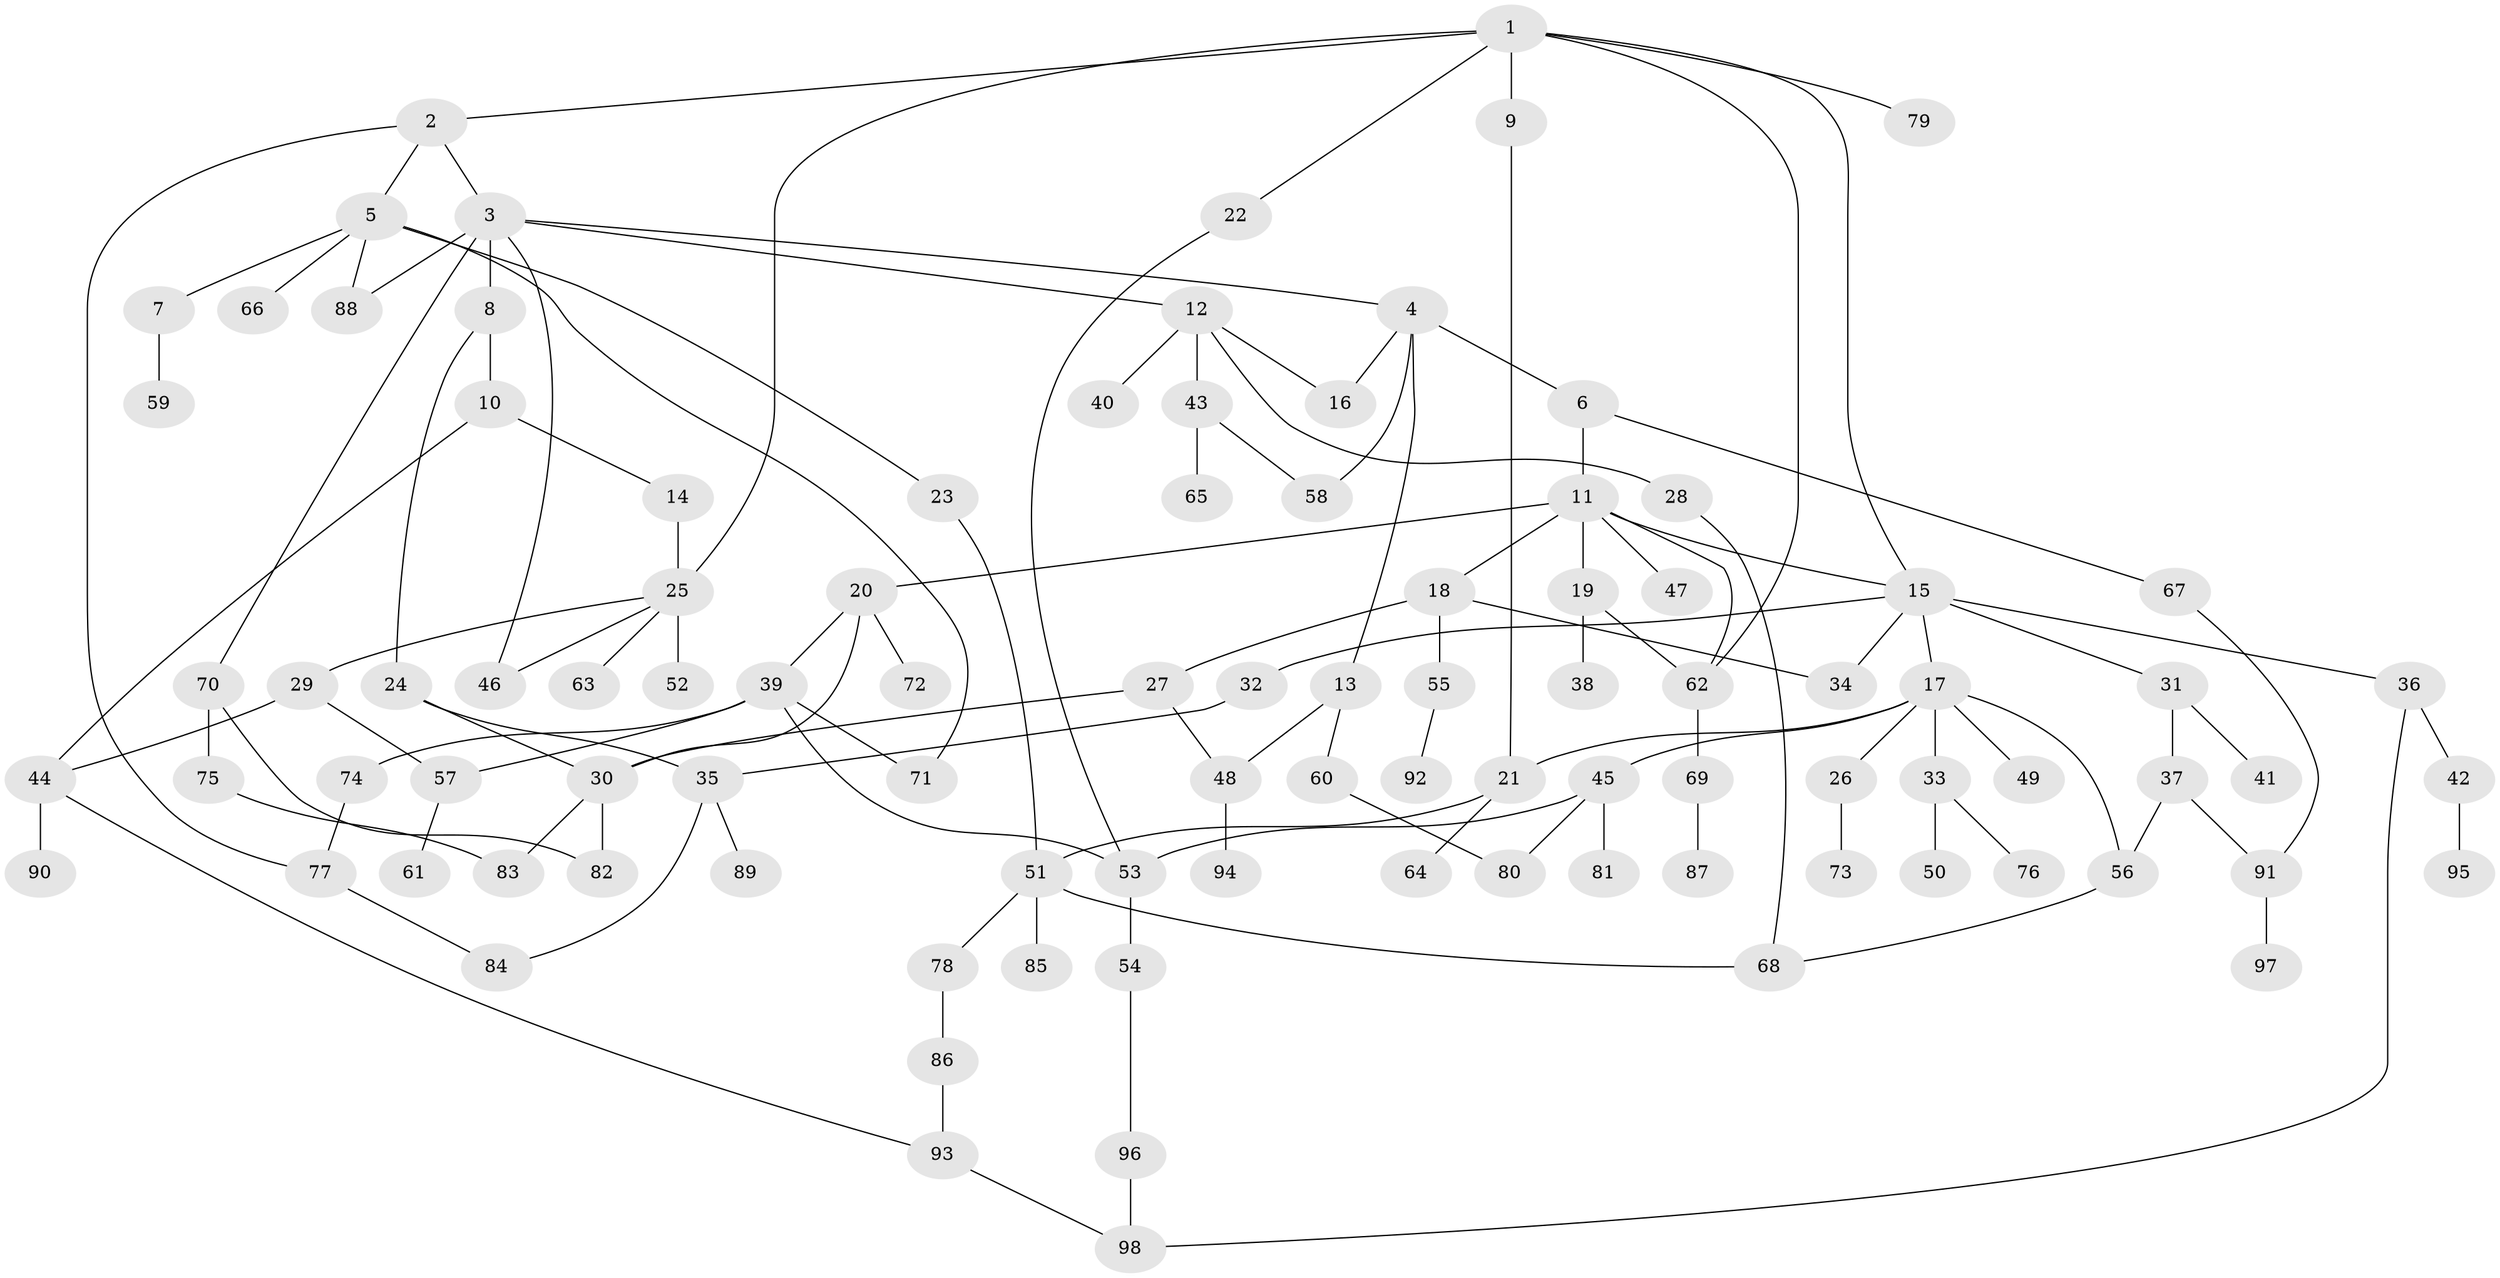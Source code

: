 // Generated by graph-tools (version 1.1) at 2025/42/03/09/25 04:42:45]
// undirected, 98 vertices, 129 edges
graph export_dot {
graph [start="1"]
  node [color=gray90,style=filled];
  1;
  2;
  3;
  4;
  5;
  6;
  7;
  8;
  9;
  10;
  11;
  12;
  13;
  14;
  15;
  16;
  17;
  18;
  19;
  20;
  21;
  22;
  23;
  24;
  25;
  26;
  27;
  28;
  29;
  30;
  31;
  32;
  33;
  34;
  35;
  36;
  37;
  38;
  39;
  40;
  41;
  42;
  43;
  44;
  45;
  46;
  47;
  48;
  49;
  50;
  51;
  52;
  53;
  54;
  55;
  56;
  57;
  58;
  59;
  60;
  61;
  62;
  63;
  64;
  65;
  66;
  67;
  68;
  69;
  70;
  71;
  72;
  73;
  74;
  75;
  76;
  77;
  78;
  79;
  80;
  81;
  82;
  83;
  84;
  85;
  86;
  87;
  88;
  89;
  90;
  91;
  92;
  93;
  94;
  95;
  96;
  97;
  98;
  1 -- 2;
  1 -- 9;
  1 -- 22;
  1 -- 25;
  1 -- 79;
  1 -- 15;
  1 -- 62;
  2 -- 3;
  2 -- 5;
  2 -- 77;
  3 -- 4;
  3 -- 8;
  3 -- 12;
  3 -- 46;
  3 -- 70;
  3 -- 88;
  4 -- 6;
  4 -- 13;
  4 -- 58;
  4 -- 16;
  5 -- 7;
  5 -- 23;
  5 -- 66;
  5 -- 71;
  5 -- 88;
  6 -- 11;
  6 -- 67;
  7 -- 59;
  8 -- 10;
  8 -- 24;
  9 -- 21;
  10 -- 14;
  10 -- 44;
  11 -- 15;
  11 -- 18;
  11 -- 19;
  11 -- 20;
  11 -- 47;
  11 -- 62;
  12 -- 16;
  12 -- 28;
  12 -- 40;
  12 -- 43;
  13 -- 60;
  13 -- 48;
  14 -- 25;
  15 -- 17;
  15 -- 31;
  15 -- 32;
  15 -- 36;
  15 -- 34;
  17 -- 21;
  17 -- 26;
  17 -- 33;
  17 -- 45;
  17 -- 49;
  17 -- 56;
  18 -- 27;
  18 -- 34;
  18 -- 55;
  19 -- 38;
  19 -- 62;
  20 -- 30;
  20 -- 39;
  20 -- 72;
  21 -- 51;
  21 -- 64;
  22 -- 53;
  23 -- 51;
  24 -- 35;
  24 -- 30;
  25 -- 29;
  25 -- 52;
  25 -- 63;
  25 -- 46;
  26 -- 73;
  27 -- 48;
  27 -- 30;
  28 -- 68;
  29 -- 57;
  29 -- 44;
  30 -- 82;
  30 -- 83;
  31 -- 37;
  31 -- 41;
  32 -- 35;
  33 -- 50;
  33 -- 76;
  35 -- 84;
  35 -- 89;
  36 -- 42;
  36 -- 98;
  37 -- 91;
  37 -- 56;
  39 -- 74;
  39 -- 57;
  39 -- 71;
  39 -- 53;
  42 -- 95;
  43 -- 65;
  43 -- 58;
  44 -- 90;
  44 -- 93;
  45 -- 81;
  45 -- 53;
  45 -- 80;
  48 -- 94;
  51 -- 78;
  51 -- 85;
  51 -- 68;
  53 -- 54;
  54 -- 96;
  55 -- 92;
  56 -- 68;
  57 -- 61;
  60 -- 80;
  62 -- 69;
  67 -- 91;
  69 -- 87;
  70 -- 75;
  70 -- 82;
  74 -- 77;
  75 -- 83;
  77 -- 84;
  78 -- 86;
  86 -- 93;
  91 -- 97;
  93 -- 98;
  96 -- 98;
}
